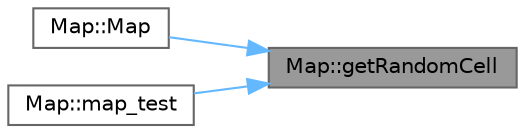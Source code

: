 digraph "Map::getRandomCell"
{
 // LATEX_PDF_SIZE
  bgcolor="transparent";
  edge [fontname=Helvetica,fontsize=10,labelfontname=Helvetica,labelfontsize=10];
  node [fontname=Helvetica,fontsize=10,shape=box,height=0.2,width=0.4];
  rankdir="RL";
  Node1 [id="Node000001",label="Map::getRandomCell",height=0.2,width=0.4,color="gray40", fillcolor="grey60", style="filled", fontcolor="black",tooltip="Gets a random cell position on the map."];
  Node1 -> Node2 [id="edge1_Node000001_Node000002",dir="back",color="steelblue1",style="solid",tooltip=" "];
  Node2 [id="Node000002",label="Map::Map",height=0.2,width=0.4,color="grey40", fillcolor="white", style="filled",URL="$class_map.html#a791f2e5f8598aeded1e3b33a3ee90073",tooltip="Constructs a Map object with the specified dimensions."];
  Node1 -> Node3 [id="edge2_Node000001_Node000003",dir="back",color="steelblue1",style="solid",tooltip=" "];
  Node3 [id="Node000003",label="Map::map_test",height=0.2,width=0.4,color="grey40", fillcolor="white", style="filled",URL="$class_map.html#afc194e8837354969f29117b4c107c9fb",tooltip="This function is used to test the functionality of the Map class."];
}
